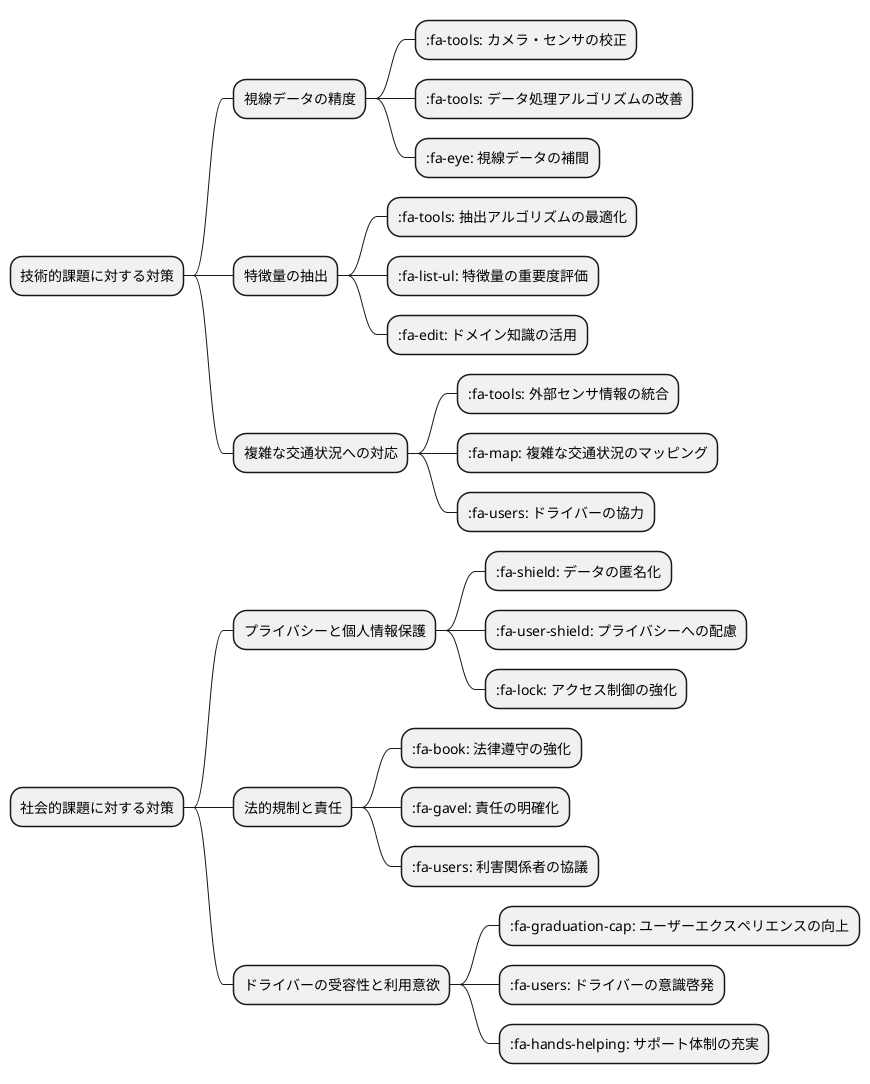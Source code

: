@startmindmap

!define ICONURL https://www.planttext.com/icons
skinparam iconSize 80

* 技術的課題に対する対策
** 視線データの精度
*** :fa-tools: カメラ・センサの校正
*** :fa-tools: データ処理アルゴリズムの改善
*** :fa-eye: 視線データの補間

** 特徴量の抽出
*** :fa-tools: 抽出アルゴリズムの最適化
*** :fa-list-ul: 特徴量の重要度評価
*** :fa-edit: ドメイン知識の活用

** 複雑な交通状況への対応
*** :fa-tools: 外部センサ情報の統合
*** :fa-map: 複雑な交通状況のマッピング
*** :fa-users: ドライバーの協力

* 社会的課題に対する対策
** プライバシーと個人情報保護
*** :fa-shield: データの匿名化
*** :fa-user-shield: プライバシーへの配慮
*** :fa-lock: アクセス制御の強化

** 法的規制と責任
*** :fa-book: 法律遵守の強化
*** :fa-gavel: 責任の明確化
*** :fa-users: 利害関係者の協議

** ドライバーの受容性と利用意欲
*** :fa-graduation-cap: ユーザーエクスペリエンスの向上
*** :fa-users: ドライバーの意識啓発
*** :fa-hands-helping: サポート体制の充実

@endmindmap
